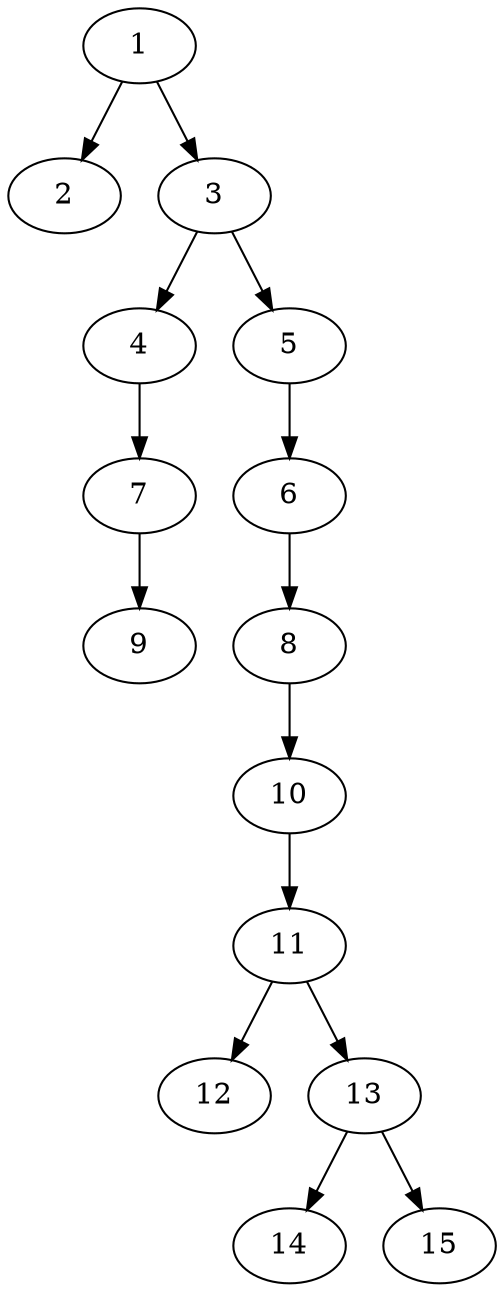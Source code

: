 // DAG automatically generated by daggen at Thu Oct  3 13:59:26 2019
// ./daggen --dot -n 15 --ccr 0.3 --fat 0.3 --regular 0.9 --density 0.5 --mindata 5242880 --maxdata 52428800 
digraph G {
  1 [size="133669547", alpha="0.05", expect_size="40100864"] 
  1 -> 2 [size ="40100864"]
  1 -> 3 [size ="40100864"]
  2 [size="159457280", alpha="0.09", expect_size="47837184"] 
  3 [size="154224640", alpha="0.08", expect_size="46267392"] 
  3 -> 4 [size ="46267392"]
  3 -> 5 [size ="46267392"]
  4 [size="160501760", alpha="0.08", expect_size="48150528"] 
  4 -> 7 [size ="48150528"]
  5 [size="149521067", alpha="0.11", expect_size="44856320"] 
  5 -> 6 [size ="44856320"]
  6 [size="77619200", alpha="0.18", expect_size="23285760"] 
  6 -> 8 [size ="23285760"]
  7 [size="23695360", alpha="0.19", expect_size="7108608"] 
  7 -> 9 [size ="7108608"]
  8 [size="98740907", alpha="0.16", expect_size="29622272"] 
  8 -> 10 [size ="29622272"]
  9 [size="23746560", alpha="0.12", expect_size="7123968"] 
  10 [size="75506347", alpha="0.10", expect_size="22651904"] 
  10 -> 11 [size ="22651904"]
  11 [size="161884160", alpha="0.12", expect_size="48565248"] 
  11 -> 12 [size ="48565248"]
  11 -> 13 [size ="48565248"]
  12 [size="41314987", alpha="0.17", expect_size="12394496"] 
  13 [size="108714667", alpha="0.13", expect_size="32614400"] 
  13 -> 14 [size ="32614400"]
  13 -> 15 [size ="32614400"]
  14 [size="170833920", alpha="0.14", expect_size="51250176"] 
  15 [size="77202773", alpha="0.07", expect_size="23160832"] 
}
